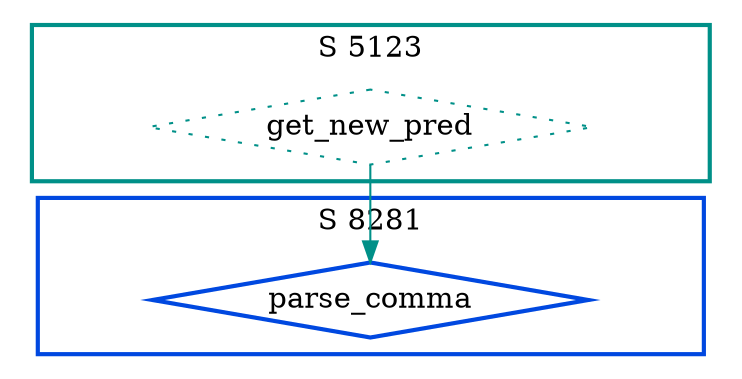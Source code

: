 digraph G {
  ratio=0.500000;
  "UV parse_comma (8281)" [shape=diamond, label="parse_comma",
                           color="#0048E0", style=bold];
  "UV get_new_pred (5123)" [shape=diamond, label="get_new_pred",
                            color="#009088", style=dotted];
  
  subgraph cluster_5123 { label="S 5123";
    color="#009088";
    style=bold;
    "UV get_new_pred (5123)"; };
  subgraph cluster_8281 { label="S 8281";
    color="#0048E0";
    style=bold;
    "UV parse_comma (8281)"; };
  
  "UV get_new_pred (5123)" -> "UV parse_comma (8281)" [color="#009088"];
  
  }